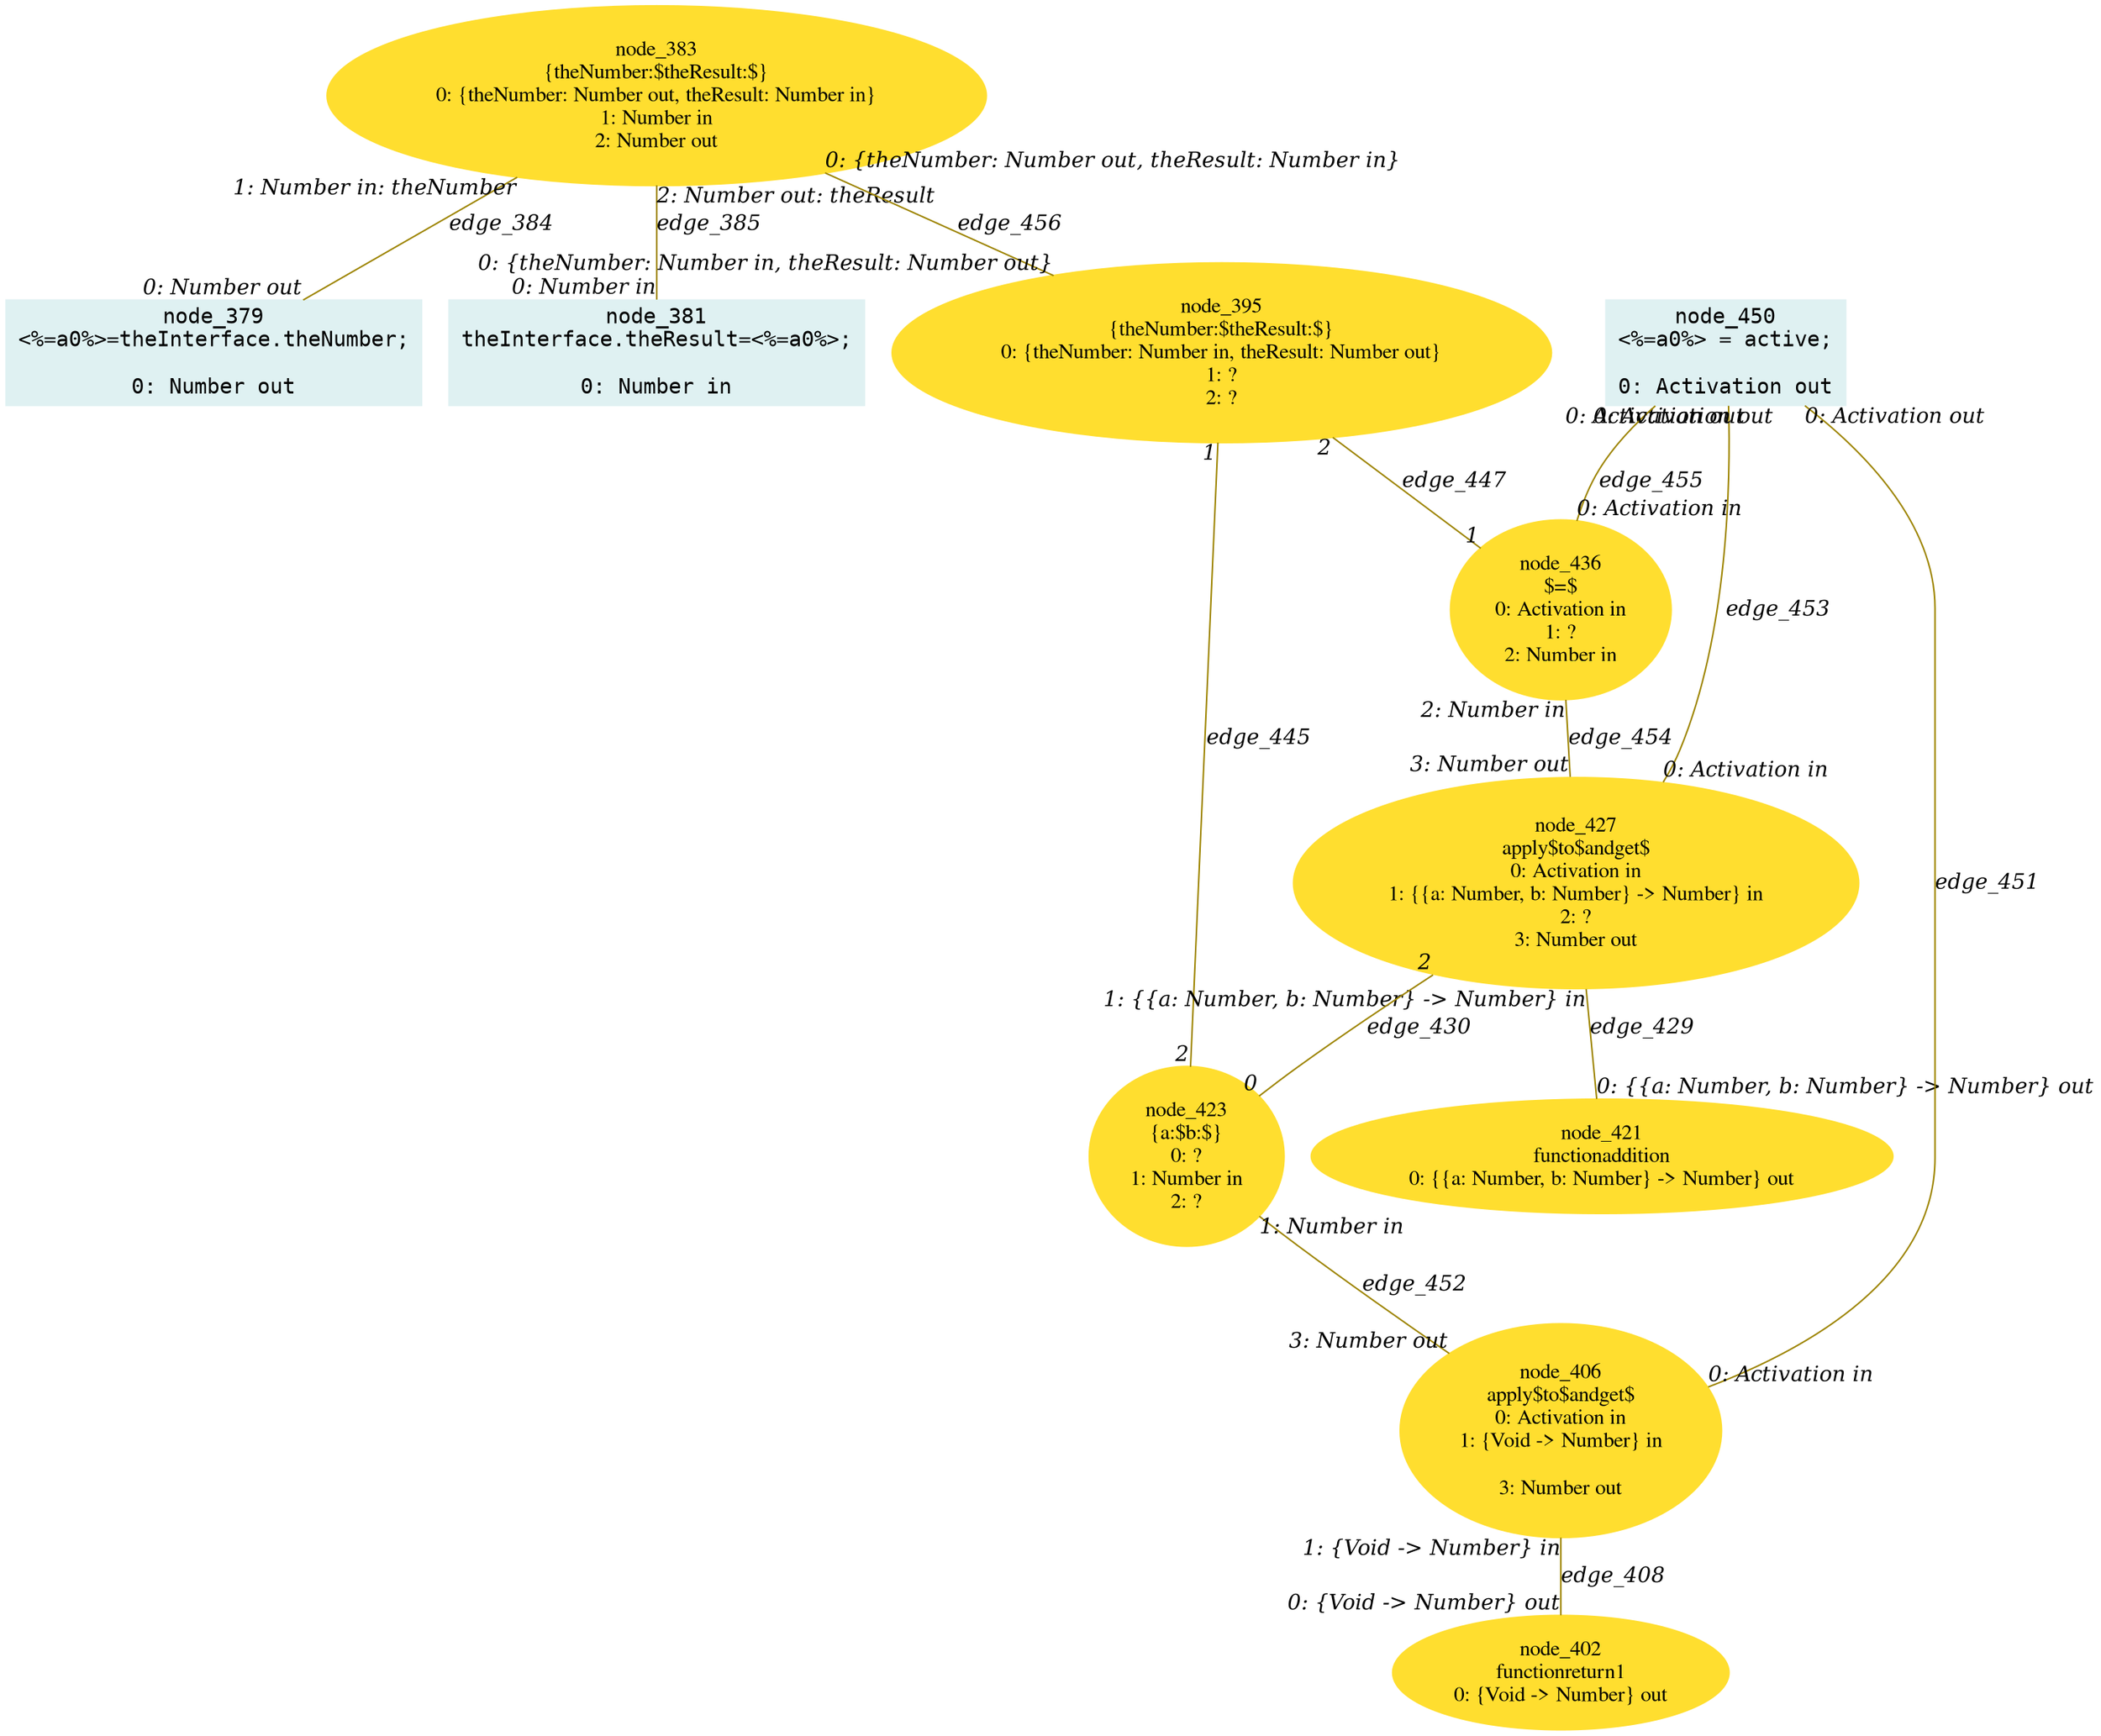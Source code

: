 digraph g{node_379 [shape="box", style="filled", color="#dff1f2", fontname="Courier", label="node_379
<%=a0%>=theInterface.theNumber;

0: Number out" ]
node_381 [shape="box", style="filled", color="#dff1f2", fontname="Courier", label="node_381
theInterface.theResult=<%=a0%>;

0: Number in" ]
node_383 [shape="ellipse", style="filled", color="#ffde2f", fontname="Times", label="node_383
{theNumber:$theResult:$}
0: {theNumber: Number out, theResult: Number in}
1: Number in
2: Number out" ]
node_395 [shape="ellipse", style="filled", color="#ffde2f", fontname="Times", label="node_395
{theNumber:$theResult:$}
0: {theNumber: Number in, theResult: Number out}
1: ?
2: ?" ]
node_402 [shape="ellipse", style="filled", color="#ffde2f", fontname="Times", label="node_402
functionreturn1
0: {Void -> Number} out" ]
node_406 [shape="ellipse", style="filled", color="#ffde2f", fontname="Times", label="node_406
apply$to$andget$
0: Activation in
1: {Void -> Number} in

3: Number out" ]
node_421 [shape="ellipse", style="filled", color="#ffde2f", fontname="Times", label="node_421
functionaddition
0: {{a: Number, b: Number} -> Number} out" ]
node_423 [shape="ellipse", style="filled", color="#ffde2f", fontname="Times", label="node_423
{a:$b:$}
0: ?
1: Number in
2: ?" ]
node_427 [shape="ellipse", style="filled", color="#ffde2f", fontname="Times", label="node_427
apply$to$andget$
0: Activation in
1: {{a: Number, b: Number} -> Number} in
2: ?
3: Number out" ]
node_436 [shape="ellipse", style="filled", color="#ffde2f", fontname="Times", label="node_436
$=$
0: Activation in
1: ?
2: Number in" ]
node_450 [shape="box", style="filled", color="#dff1f2", fontname="Courier", label="node_450
<%=a0%> = active;

0: Activation out" ]
node_383 -> node_379 [dir=none, arrowHead=none, fontname="Times-Italic", arrowsize=1, color="#9d8400", label="edge_384",  headlabel="0: Number out", taillabel="1: Number in: theNumber" ]
node_383 -> node_381 [dir=none, arrowHead=none, fontname="Times-Italic", arrowsize=1, color="#9d8400", label="edge_385",  headlabel="0: Number in", taillabel="2: Number out: theResult" ]
node_406 -> node_402 [dir=none, arrowHead=none, fontname="Times-Italic", arrowsize=1, color="#9d8400", label="edge_408",  headlabel="0: {Void -> Number} out", taillabel="1: {Void -> Number} in" ]
node_427 -> node_421 [dir=none, arrowHead=none, fontname="Times-Italic", arrowsize=1, color="#9d8400", label="edge_429",  headlabel="0: {{a: Number, b: Number} -> Number} out", taillabel="1: {{a: Number, b: Number} -> Number} in" ]
node_427 -> node_423 [dir=none, arrowHead=none, fontname="Times-Italic", arrowsize=1, color="#9d8400", label="edge_430",  headlabel="0", taillabel="2" ]
node_395 -> node_423 [dir=none, arrowHead=none, fontname="Times-Italic", arrowsize=1, color="#9d8400", label="edge_445",  headlabel="2", taillabel="1" ]
node_395 -> node_436 [dir=none, arrowHead=none, fontname="Times-Italic", arrowsize=1, color="#9d8400", label="edge_447",  headlabel="1", taillabel="2" ]
node_450 -> node_406 [dir=none, arrowHead=none, fontname="Times-Italic", arrowsize=1, color="#9d8400", label="edge_451",  headlabel="0: Activation in", taillabel="0: Activation out" ]
node_423 -> node_406 [dir=none, arrowHead=none, fontname="Times-Italic", arrowsize=1, color="#9d8400", label="edge_452",  headlabel="3: Number out", taillabel="1: Number in" ]
node_450 -> node_427 [dir=none, arrowHead=none, fontname="Times-Italic", arrowsize=1, color="#9d8400", label="edge_453",  headlabel="0: Activation in", taillabel="0: Activation out" ]
node_436 -> node_427 [dir=none, arrowHead=none, fontname="Times-Italic", arrowsize=1, color="#9d8400", label="edge_454",  headlabel="3: Number out", taillabel="2: Number in" ]
node_450 -> node_436 [dir=none, arrowHead=none, fontname="Times-Italic", arrowsize=1, color="#9d8400", label="edge_455",  headlabel="0: Activation in", taillabel="0: Activation out" ]
node_383 -> node_395 [dir=none, arrowHead=none, fontname="Times-Italic", arrowsize=1, color="#9d8400", label="edge_456",  headlabel="0: {theNumber: Number in, theResult: Number out}", taillabel="0: {theNumber: Number out, theResult: Number in}" ]
}